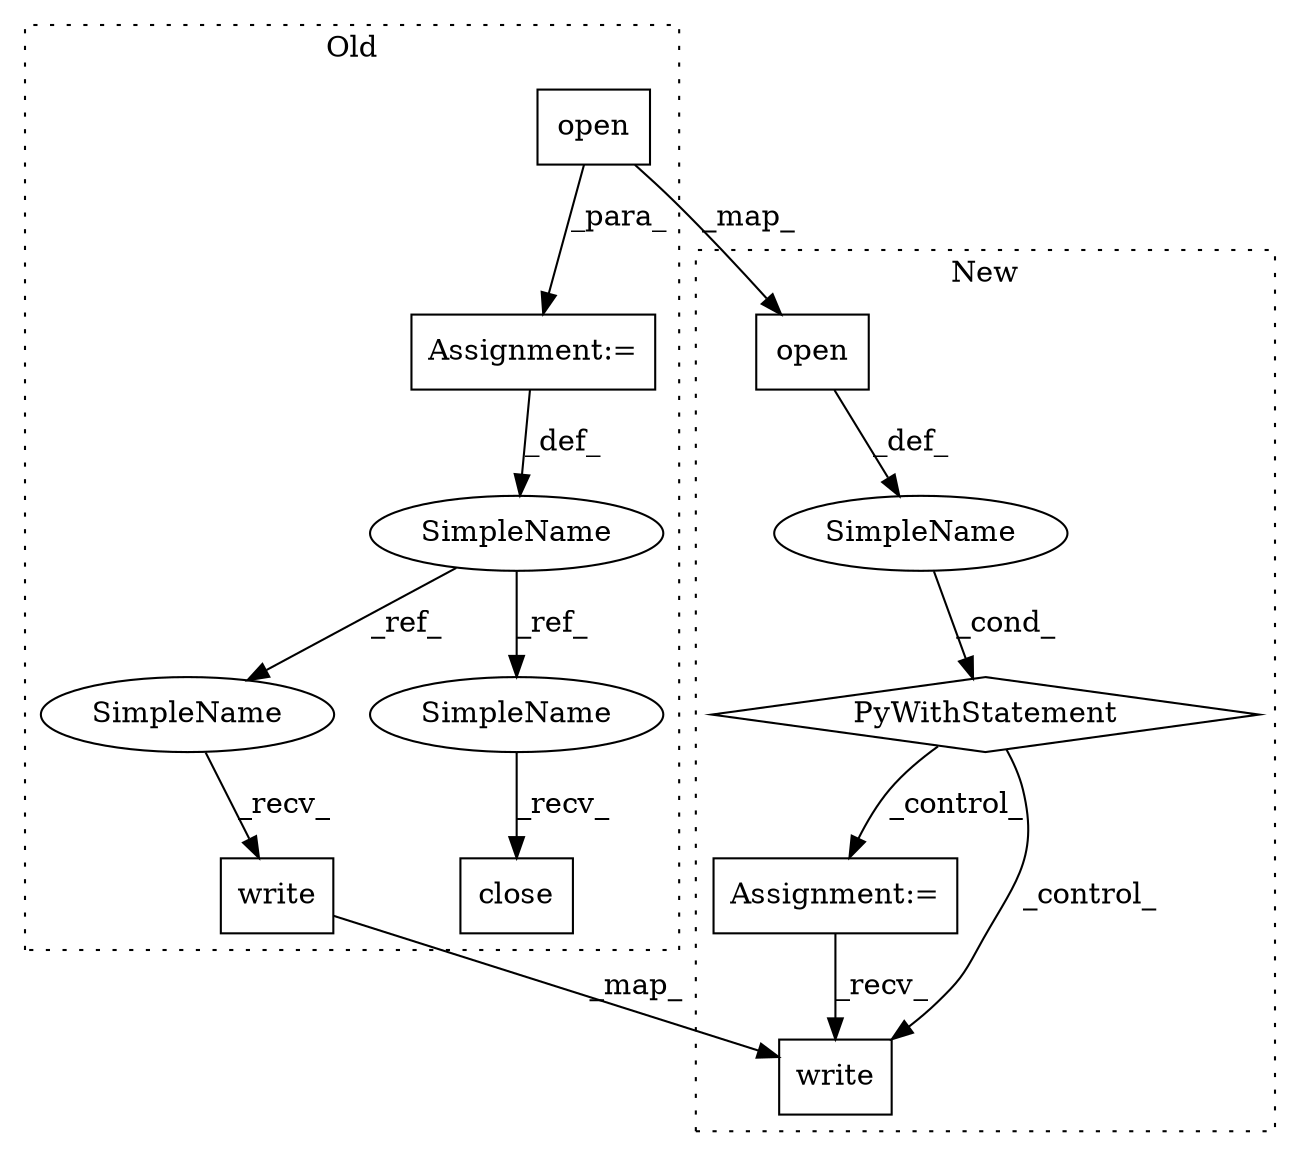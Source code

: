digraph G {
subgraph cluster0 {
1 [label="close" a="32" s="1708" l="7" shape="box"];
3 [label="Assignment:=" a="7" s="1573" l="1" shape="box"];
6 [label="open" a="32" s="1574,1619" l="5,1" shape="box"];
9 [label="write" a="32" s="1632,1661" l="6,1" shape="box"];
10 [label="SimpleName" a="42" s="1572" l="1" shape="ellipse"];
11 [label="SimpleName" a="42" s="1630" l="1" shape="ellipse"];
12 [label="SimpleName" a="42" s="1706" l="1" shape="ellipse"];
label = "Old";
style="dotted";
}
subgraph cluster1 {
2 [label="PyWithStatement" a="104" s="1633,1689" l="10,2" shape="diamond"];
4 [label="Assignment:=" a="7" s="1707" l="2" shape="box"];
5 [label="SimpleName" a="42" s="" l="" shape="ellipse"];
7 [label="open" a="32" s="1643,1688" l="5,1" shape="box"];
8 [label="write" a="32" s="1724,1753" l="6,1" shape="box"];
label = "New";
style="dotted";
}
2 -> 8 [label="_control_"];
2 -> 4 [label="_control_"];
3 -> 10 [label="_def_"];
4 -> 8 [label="_recv_"];
5 -> 2 [label="_cond_"];
6 -> 3 [label="_para_"];
6 -> 7 [label="_map_"];
7 -> 5 [label="_def_"];
9 -> 8 [label="_map_"];
10 -> 11 [label="_ref_"];
10 -> 12 [label="_ref_"];
11 -> 9 [label="_recv_"];
12 -> 1 [label="_recv_"];
}